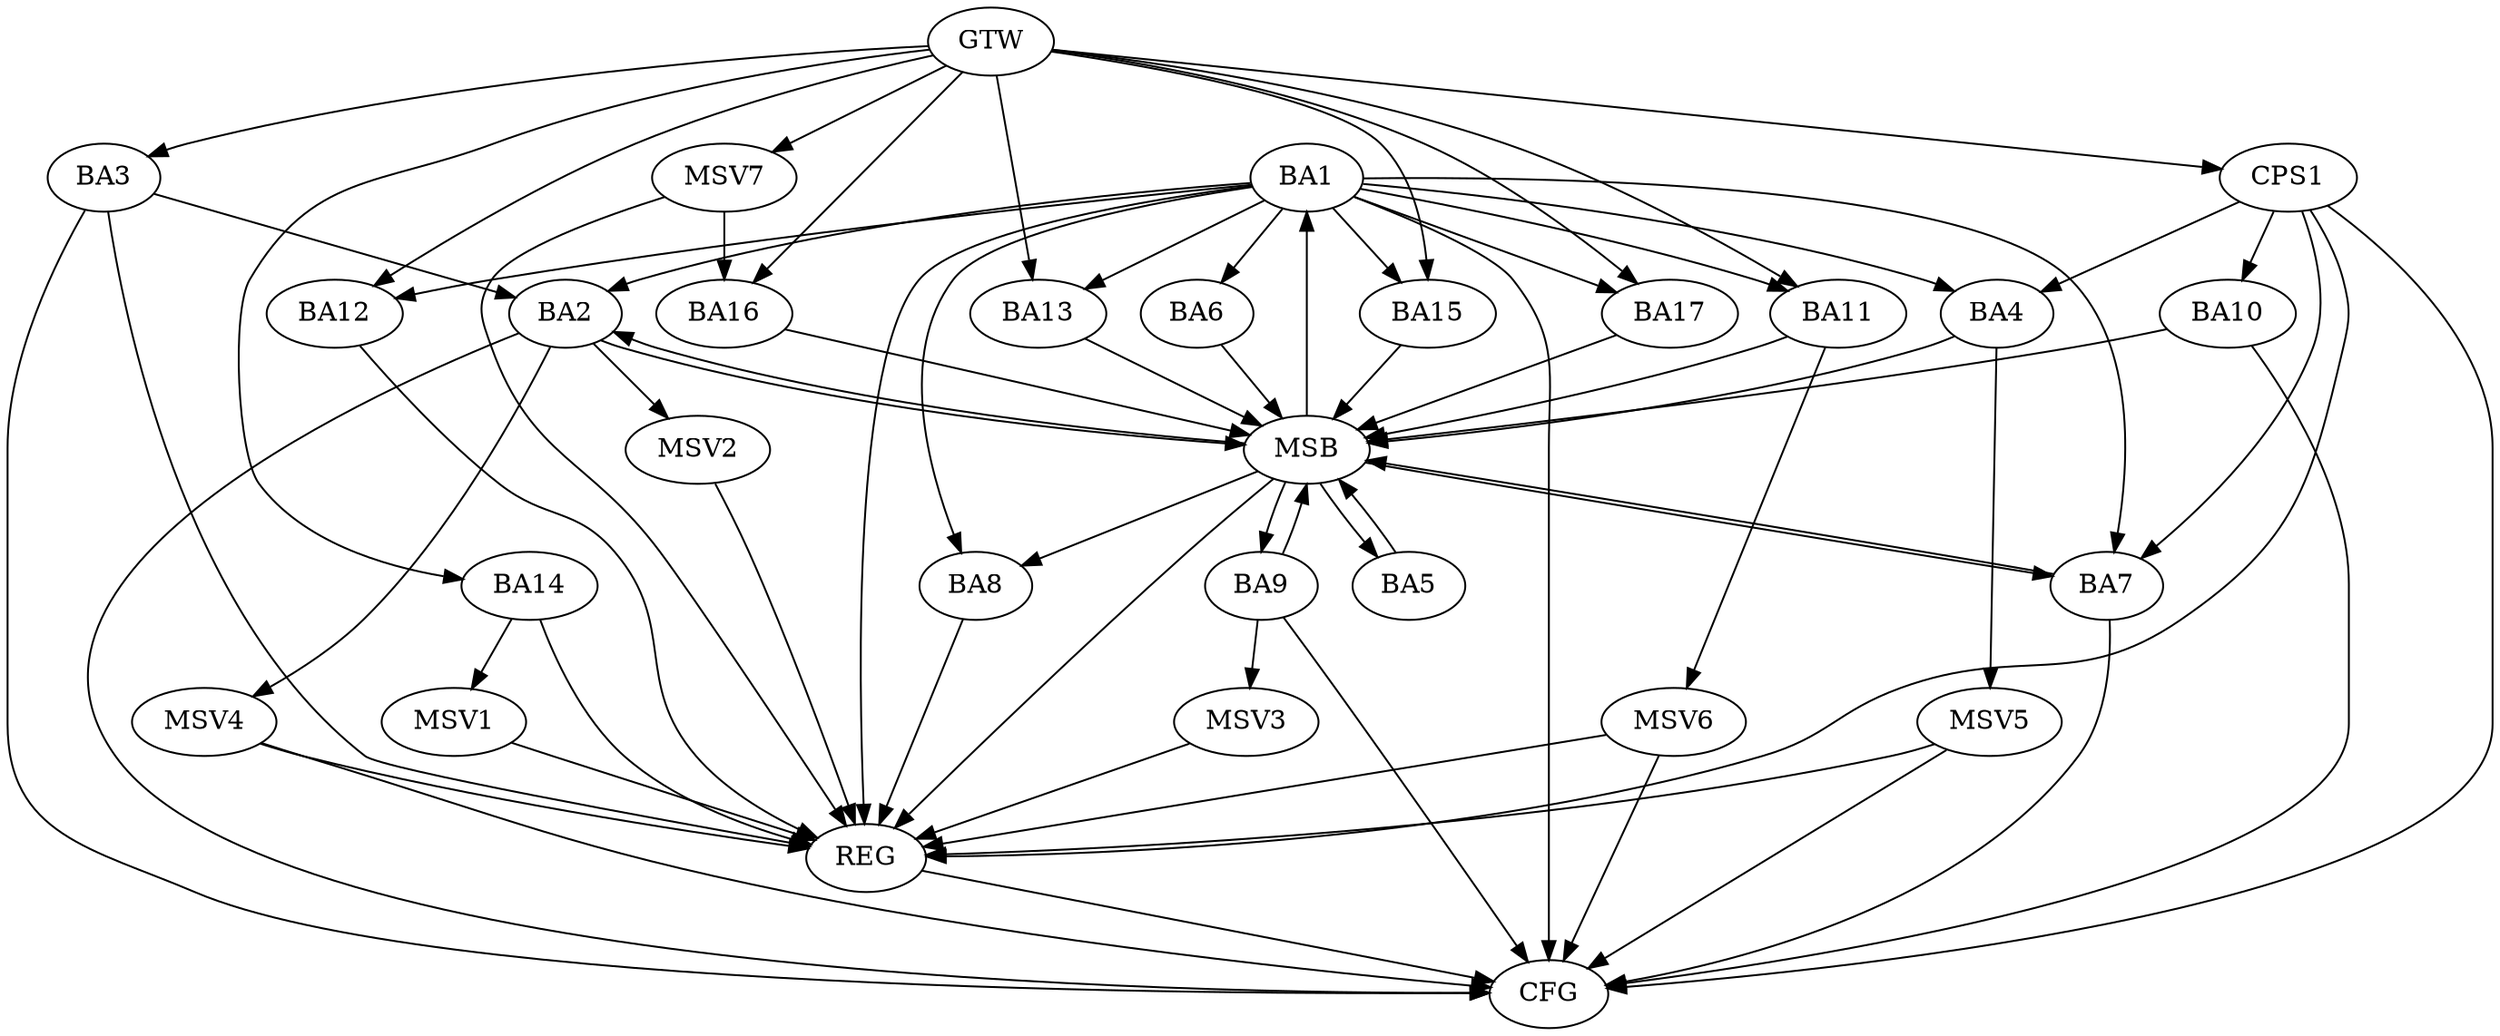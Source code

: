 strict digraph G {
  BA1 [ label="BA1" ];
  BA2 [ label="BA2" ];
  BA3 [ label="BA3" ];
  BA4 [ label="BA4" ];
  BA5 [ label="BA5" ];
  BA6 [ label="BA6" ];
  BA7 [ label="BA7" ];
  BA8 [ label="BA8" ];
  BA9 [ label="BA9" ];
  BA10 [ label="BA10" ];
  BA11 [ label="BA11" ];
  BA12 [ label="BA12" ];
  BA13 [ label="BA13" ];
  BA14 [ label="BA14" ];
  BA15 [ label="BA15" ];
  BA16 [ label="BA16" ];
  BA17 [ label="BA17" ];
  CPS1 [ label="CPS1" ];
  GTW [ label="GTW" ];
  REG [ label="REG" ];
  MSB [ label="MSB" ];
  CFG [ label="CFG" ];
  MSV1 [ label="MSV1" ];
  MSV2 [ label="MSV2" ];
  MSV3 [ label="MSV3" ];
  MSV4 [ label="MSV4" ];
  MSV5 [ label="MSV5" ];
  MSV6 [ label="MSV6" ];
  MSV7 [ label="MSV7" ];
  BA1 -> BA2;
  BA3 -> BA2;
  CPS1 -> BA7;
  CPS1 -> BA10;
  CPS1 -> BA4;
  GTW -> BA3;
  GTW -> BA11;
  GTW -> BA12;
  GTW -> BA13;
  GTW -> BA14;
  GTW -> BA15;
  GTW -> BA16;
  GTW -> BA17;
  GTW -> CPS1;
  BA1 -> REG;
  BA3 -> REG;
  BA8 -> REG;
  BA12 -> REG;
  BA14 -> REG;
  CPS1 -> REG;
  BA2 -> MSB;
  MSB -> BA1;
  MSB -> REG;
  BA4 -> MSB;
  MSB -> BA2;
  BA5 -> MSB;
  BA6 -> MSB;
  MSB -> BA5;
  BA7 -> MSB;
  BA9 -> MSB;
  MSB -> BA7;
  BA10 -> MSB;
  BA11 -> MSB;
  MSB -> BA8;
  BA13 -> MSB;
  MSB -> BA9;
  BA15 -> MSB;
  BA16 -> MSB;
  BA17 -> MSB;
  BA10 -> CFG;
  BA9 -> CFG;
  BA1 -> CFG;
  CPS1 -> CFG;
  BA7 -> CFG;
  BA2 -> CFG;
  BA3 -> CFG;
  REG -> CFG;
  BA1 -> BA4;
  BA1 -> BA17;
  BA1 -> BA15;
  BA1 -> BA7;
  BA1 -> BA8;
  BA1 -> BA12;
  BA1 -> BA6;
  BA1 -> BA13;
  BA1 -> BA11;
  BA14 -> MSV1;
  MSV1 -> REG;
  BA2 -> MSV2;
  MSV2 -> REG;
  BA9 -> MSV3;
  MSV3 -> REG;
  BA2 -> MSV4;
  MSV4 -> REG;
  MSV4 -> CFG;
  BA4 -> MSV5;
  MSV5 -> REG;
  MSV5 -> CFG;
  BA11 -> MSV6;
  MSV6 -> REG;
  MSV6 -> CFG;
  MSV7 -> BA16;
  GTW -> MSV7;
  MSV7 -> REG;
}
